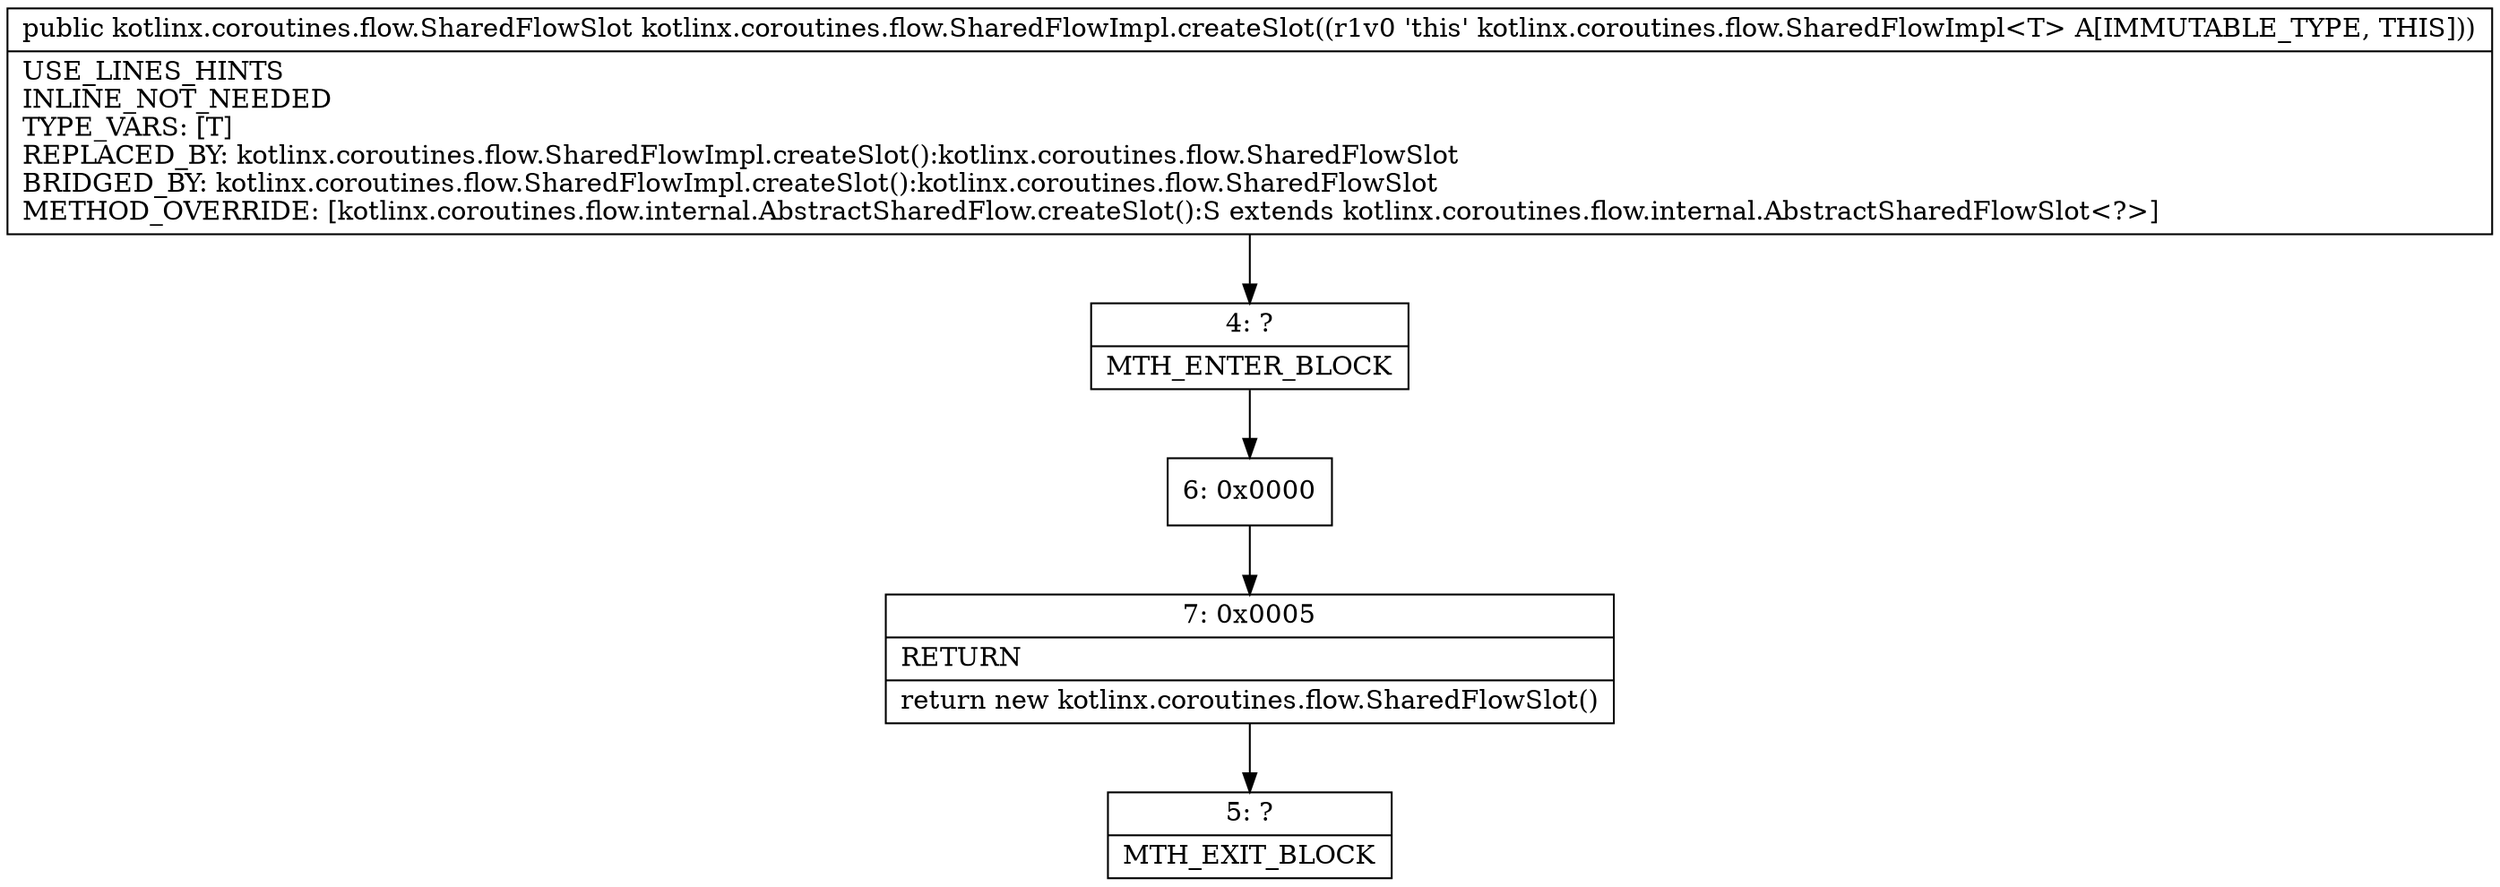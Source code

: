 digraph "CFG forkotlinx.coroutines.flow.SharedFlowImpl.createSlot()Lkotlinx\/coroutines\/flow\/SharedFlowSlot;" {
Node_4 [shape=record,label="{4\:\ ?|MTH_ENTER_BLOCK\l}"];
Node_6 [shape=record,label="{6\:\ 0x0000}"];
Node_7 [shape=record,label="{7\:\ 0x0005|RETURN\l|return new kotlinx.coroutines.flow.SharedFlowSlot()\l}"];
Node_5 [shape=record,label="{5\:\ ?|MTH_EXIT_BLOCK\l}"];
MethodNode[shape=record,label="{public kotlinx.coroutines.flow.SharedFlowSlot kotlinx.coroutines.flow.SharedFlowImpl.createSlot((r1v0 'this' kotlinx.coroutines.flow.SharedFlowImpl\<T\> A[IMMUTABLE_TYPE, THIS]))  | USE_LINES_HINTS\lINLINE_NOT_NEEDED\lTYPE_VARS: [T]\lREPLACED_BY: kotlinx.coroutines.flow.SharedFlowImpl.createSlot():kotlinx.coroutines.flow.SharedFlowSlot\lBRIDGED_BY: kotlinx.coroutines.flow.SharedFlowImpl.createSlot():kotlinx.coroutines.flow.SharedFlowSlot\lMETHOD_OVERRIDE: [kotlinx.coroutines.flow.internal.AbstractSharedFlow.createSlot():S extends kotlinx.coroutines.flow.internal.AbstractSharedFlowSlot\<?\>]\l}"];
MethodNode -> Node_4;Node_4 -> Node_6;
Node_6 -> Node_7;
Node_7 -> Node_5;
}

